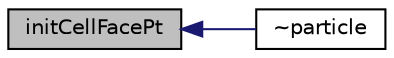 digraph "initCellFacePt"
{
  bgcolor="transparent";
  edge [fontname="Helvetica",fontsize="10",labelfontname="Helvetica",labelfontsize="10"];
  node [fontname="Helvetica",fontsize="10",shape=record];
  rankdir="LR";
  Node4126 [label="initCellFacePt",height=0.2,width=0.4,color="black", fillcolor="grey75", style="filled", fontcolor="black"];
  Node4126 -> Node4127 [dir="back",color="midnightblue",fontsize="10",style="solid",fontname="Helvetica"];
  Node4127 [label="~particle",height=0.2,width=0.4,color="black",URL="$a24721.html#a21cc76910d09c0550f6ce9f2ed3b2f52",tooltip="Destructor. "];
}
